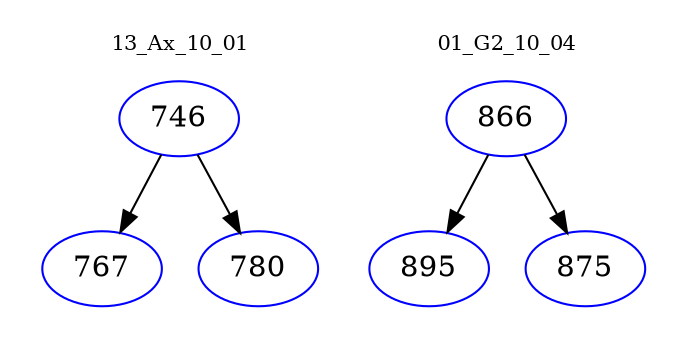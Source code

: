 digraph{
subgraph cluster_0 {
color = white
label = "13_Ax_10_01";
fontsize=10;
T0_746 [label="746", color="blue"]
T0_746 -> T0_767 [color="black"]
T0_767 [label="767", color="blue"]
T0_746 -> T0_780 [color="black"]
T0_780 [label="780", color="blue"]
}
subgraph cluster_1 {
color = white
label = "01_G2_10_04";
fontsize=10;
T1_866 [label="866", color="blue"]
T1_866 -> T1_895 [color="black"]
T1_895 [label="895", color="blue"]
T1_866 -> T1_875 [color="black"]
T1_875 [label="875", color="blue"]
}
}
